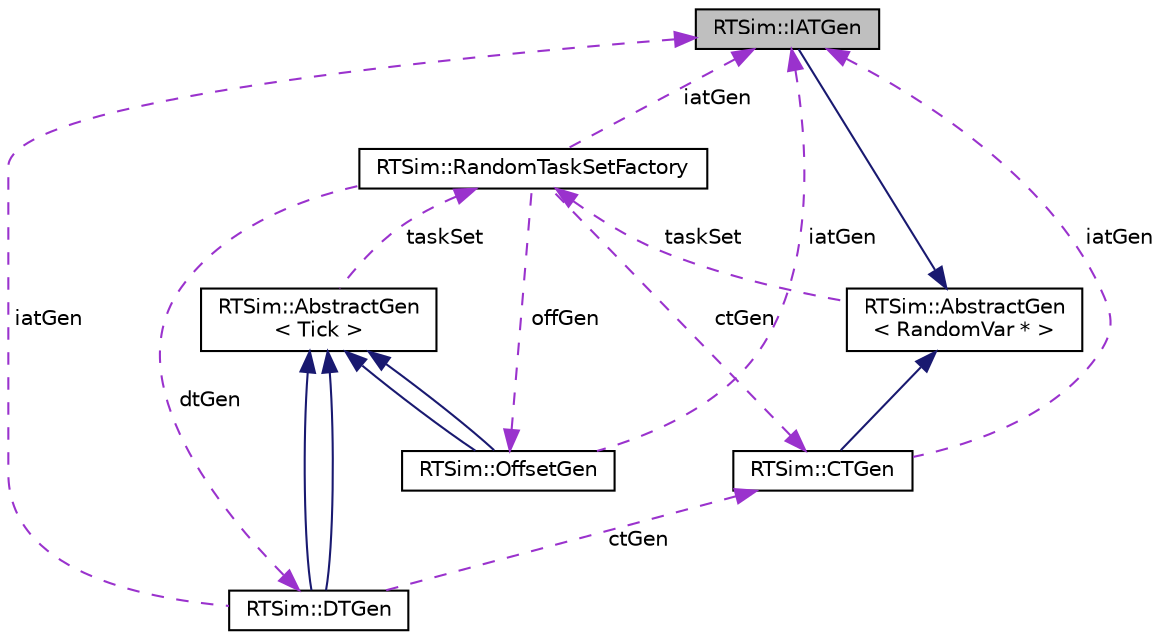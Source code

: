 digraph "RTSim::IATGen"
{
  edge [fontname="Helvetica",fontsize="10",labelfontname="Helvetica",labelfontsize="10"];
  node [fontname="Helvetica",fontsize="10",shape=record];
  Node1 [label="RTSim::IATGen",height=0.2,width=0.4,color="black", fillcolor="grey75", style="filled", fontcolor="black"];
  Node2 -> Node1 [dir="back",color="midnightblue",fontsize="10",style="solid",fontname="Helvetica"];
  Node2 [label="RTSim::AbstractGen\l\< RandomVar * \>",height=0.2,width=0.4,color="black", fillcolor="white", style="filled",URL="$df/da6/classRTSim_1_1AbstractGen.html"];
  Node3 -> Node2 [dir="back",color="darkorchid3",fontsize="10",style="dashed",label=" taskSet" ,fontname="Helvetica"];
  Node3 [label="RTSim::RandomTaskSetFactory",height=0.2,width=0.4,color="black", fillcolor="white", style="filled",URL="$dc/d61/classRTSim_1_1RandomTaskSetFactory.html"];
  Node4 -> Node3 [dir="back",color="darkorchid3",fontsize="10",style="dashed",label=" offGen" ,fontname="Helvetica"];
  Node4 [label="RTSim::OffsetGen",height=0.2,width=0.4,color="black", fillcolor="white", style="filled",URL="$d5/d62/classRTSim_1_1OffsetGen.html"];
  Node5 -> Node4 [dir="back",color="midnightblue",fontsize="10",style="solid",fontname="Helvetica"];
  Node5 [label="RTSim::AbstractGen\l\< Tick \>",height=0.2,width=0.4,color="black", fillcolor="white", style="filled",URL="$df/da6/classRTSim_1_1AbstractGen.html"];
  Node3 -> Node5 [dir="back",color="darkorchid3",fontsize="10",style="dashed",label=" taskSet" ,fontname="Helvetica"];
  Node5 -> Node4 [dir="back",color="midnightblue",fontsize="10",style="solid",fontname="Helvetica"];
  Node1 -> Node4 [dir="back",color="darkorchid3",fontsize="10",style="dashed",label=" iatGen" ,fontname="Helvetica"];
  Node6 -> Node3 [dir="back",color="darkorchid3",fontsize="10",style="dashed",label=" dtGen" ,fontname="Helvetica"];
  Node6 [label="RTSim::DTGen",height=0.2,width=0.4,color="black", fillcolor="white", style="filled",URL="$d9/df6/classRTSim_1_1DTGen.html"];
  Node5 -> Node6 [dir="back",color="midnightblue",fontsize="10",style="solid",fontname="Helvetica"];
  Node5 -> Node6 [dir="back",color="midnightblue",fontsize="10",style="solid",fontname="Helvetica"];
  Node7 -> Node6 [dir="back",color="darkorchid3",fontsize="10",style="dashed",label=" ctGen" ,fontname="Helvetica"];
  Node7 [label="RTSim::CTGen",height=0.2,width=0.4,color="black", fillcolor="white", style="filled",URL="$d6/d22/classRTSim_1_1CTGen.html"];
  Node2 -> Node7 [dir="back",color="midnightblue",fontsize="10",style="solid",fontname="Helvetica"];
  Node1 -> Node7 [dir="back",color="darkorchid3",fontsize="10",style="dashed",label=" iatGen" ,fontname="Helvetica"];
  Node1 -> Node6 [dir="back",color="darkorchid3",fontsize="10",style="dashed",label=" iatGen" ,fontname="Helvetica"];
  Node7 -> Node3 [dir="back",color="darkorchid3",fontsize="10",style="dashed",label=" ctGen" ,fontname="Helvetica"];
  Node1 -> Node3 [dir="back",color="darkorchid3",fontsize="10",style="dashed",label=" iatGen" ,fontname="Helvetica"];
}
